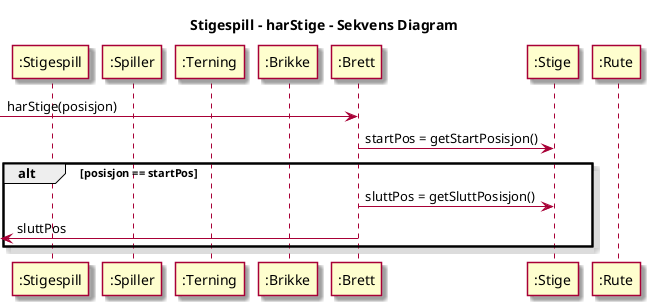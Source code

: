 @startuml Sekvens_spill_harStige

skin rose

title "Stigespill - harStige - Sekvens Diagram"

participant ":Stigespill" as sp
participant ":Spiller" as s
participant ":Terning" as t
participant ":Brikke" as br
participant ":Brett" as bt
participant ":Stige" as st
participant ":Rute" as r

-> bt: harStige(posisjon)
!startsub harStige
bt -> st: startPos = getStartPosisjon()
alt posisjon == startPos
	bt -> st: sluttPos = getSluttPosisjon()
	<- bt: sluttPos
end

!endsub

@enduml